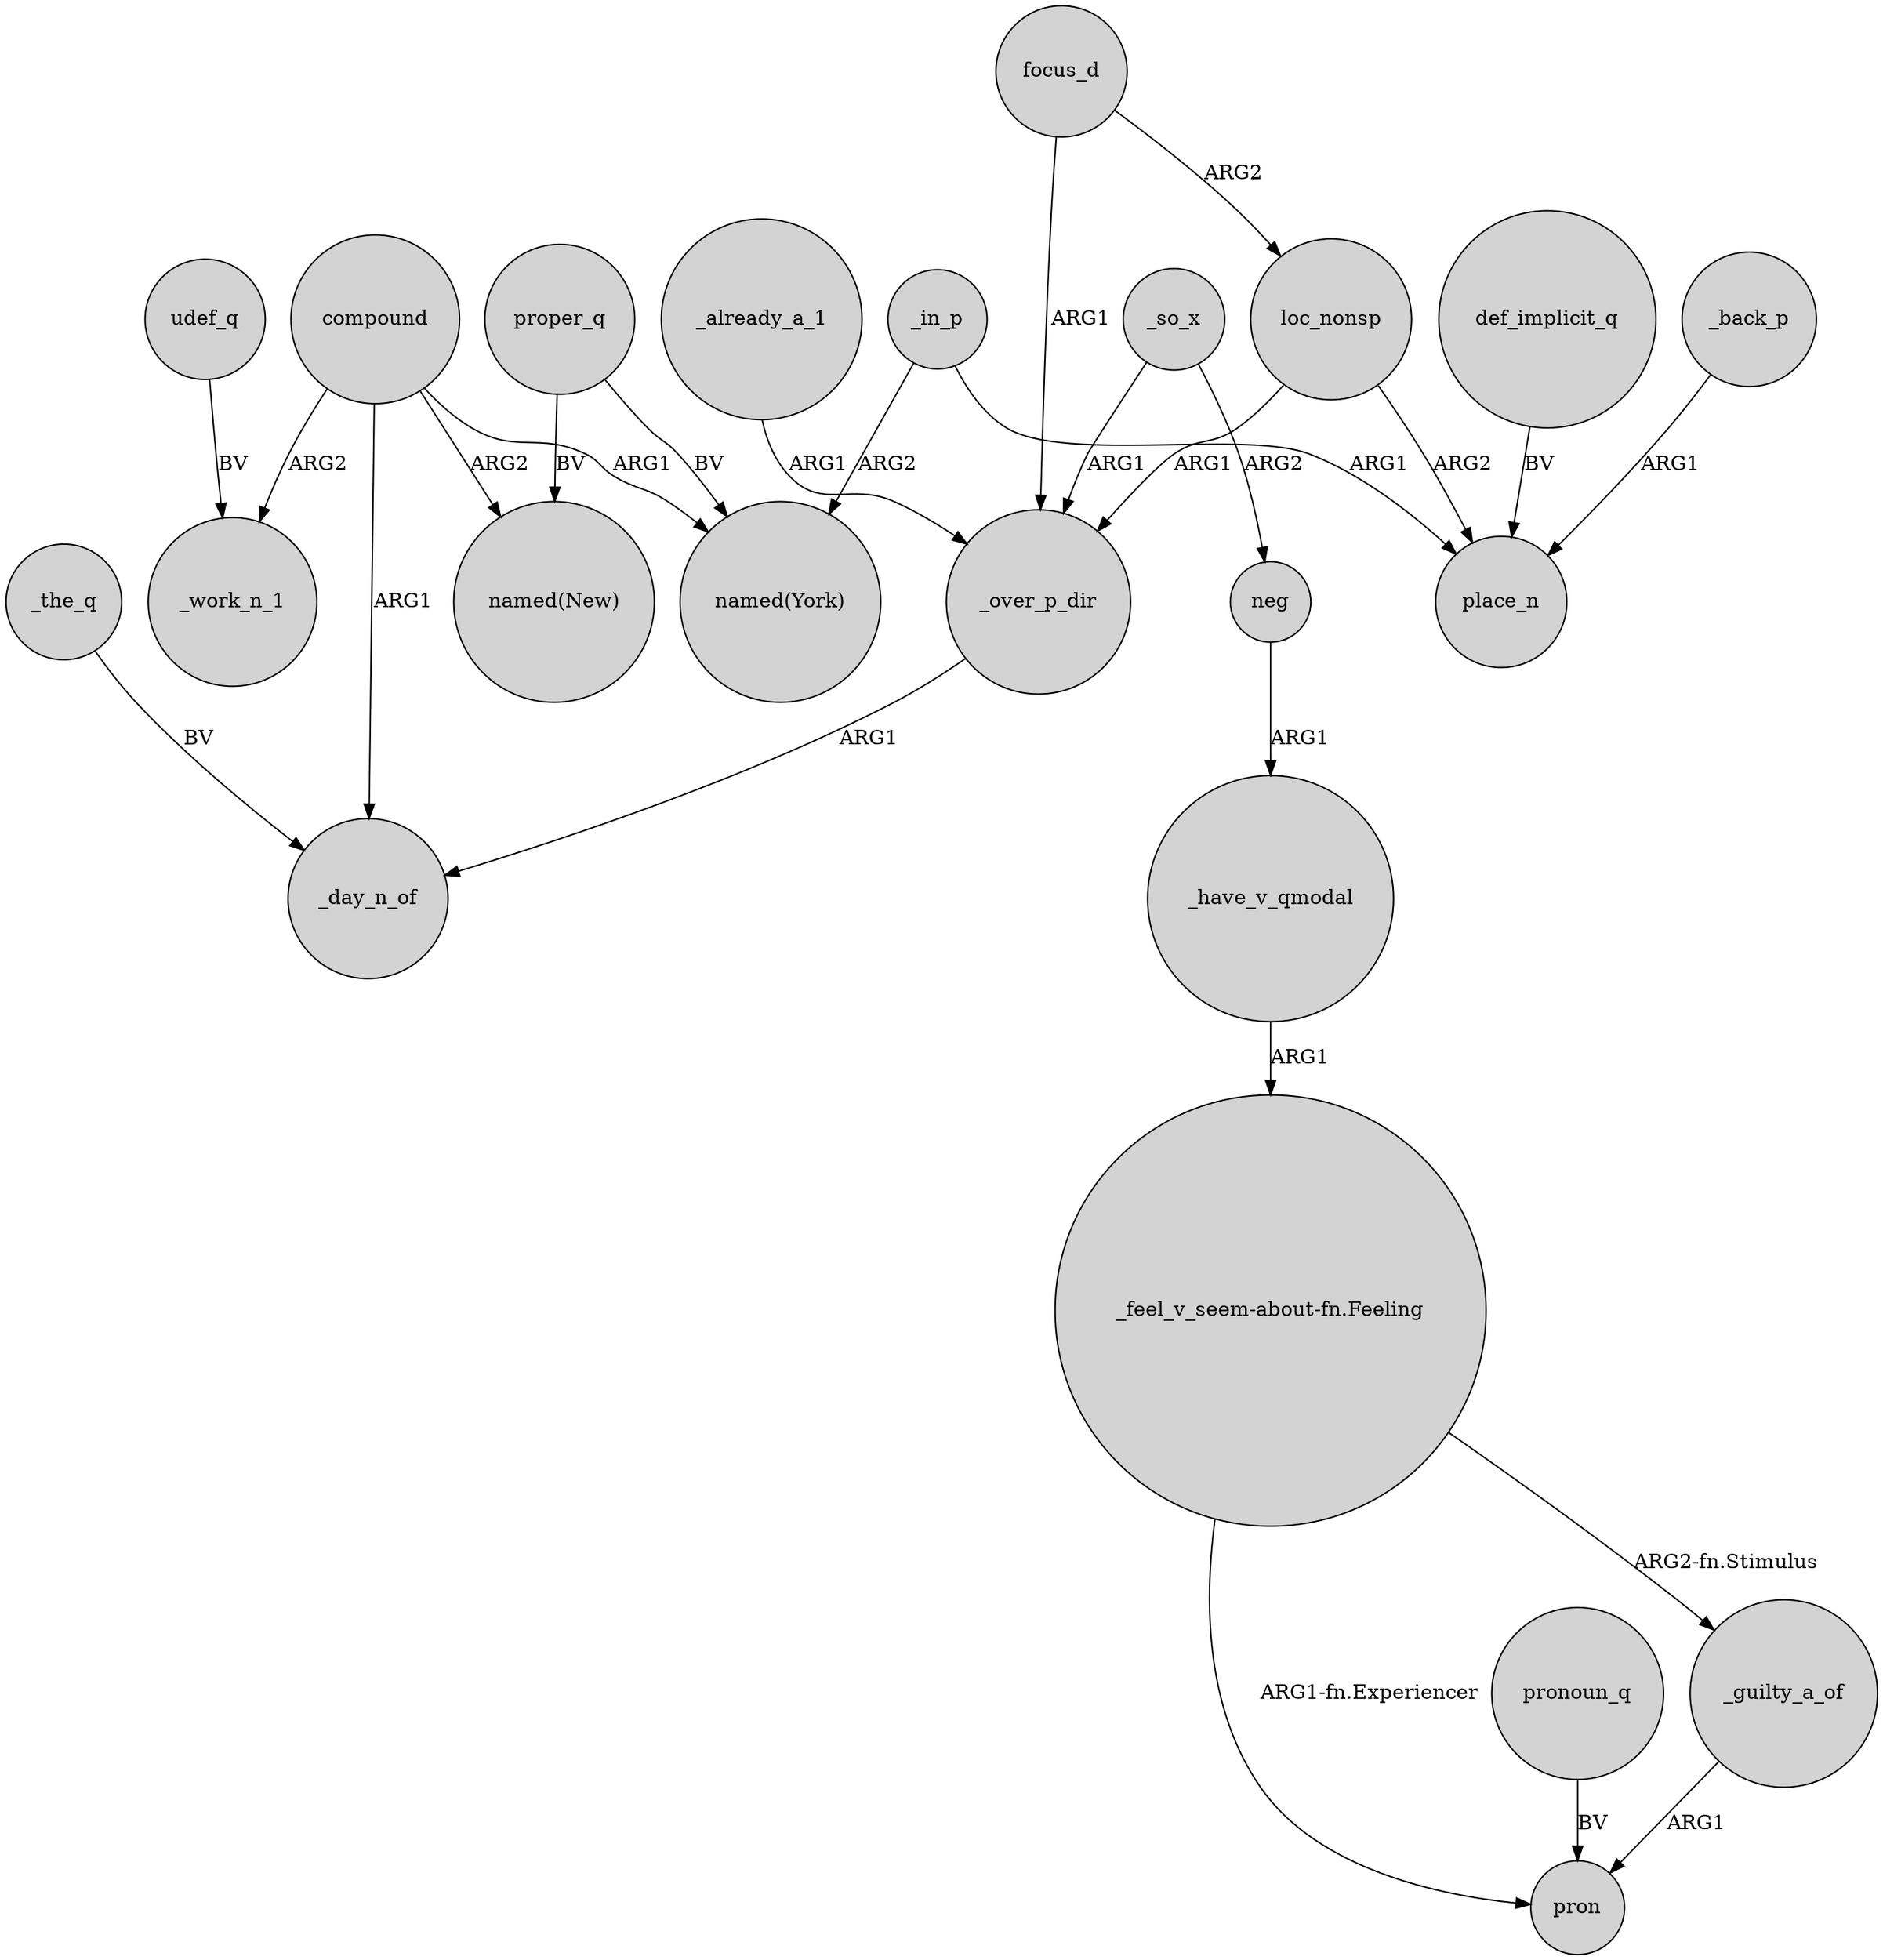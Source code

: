 digraph {
	node [shape=circle style=filled]
	focus_d -> loc_nonsp [label=ARG2]
	compound -> "named(New)" [label=ARG2]
	proper_q -> "named(New)" [label=BV]
	_so_x -> _over_p_dir [label=ARG1]
	neg -> _have_v_qmodal [label=ARG1]
	_so_x -> neg [label=ARG2]
	compound -> _work_n_1 [label=ARG2]
	def_implicit_q -> place_n [label=BV]
	focus_d -> _over_p_dir [label=ARG1]
	_already_a_1 -> _over_p_dir [label=ARG1]
	"_feel_v_seem-about-fn.Feeling" -> pron [label="ARG1-fn.Experiencer"]
	_have_v_qmodal -> "_feel_v_seem-about-fn.Feeling" [label=ARG1]
	_the_q -> _day_n_of [label=BV]
	pronoun_q -> pron [label=BV]
	_guilty_a_of -> pron [label=ARG1]
	compound -> "named(York)" [label=ARG1]
	loc_nonsp -> _over_p_dir [label=ARG1]
	"_feel_v_seem-about-fn.Feeling" -> _guilty_a_of [label="ARG2-fn.Stimulus"]
	_in_p -> place_n [label=ARG1]
	compound -> _day_n_of [label=ARG1]
	_over_p_dir -> _day_n_of [label=ARG1]
	_in_p -> "named(York)" [label=ARG2]
	loc_nonsp -> place_n [label=ARG2]
	_back_p -> place_n [label=ARG1]
	proper_q -> "named(York)" [label=BV]
	udef_q -> _work_n_1 [label=BV]
}
